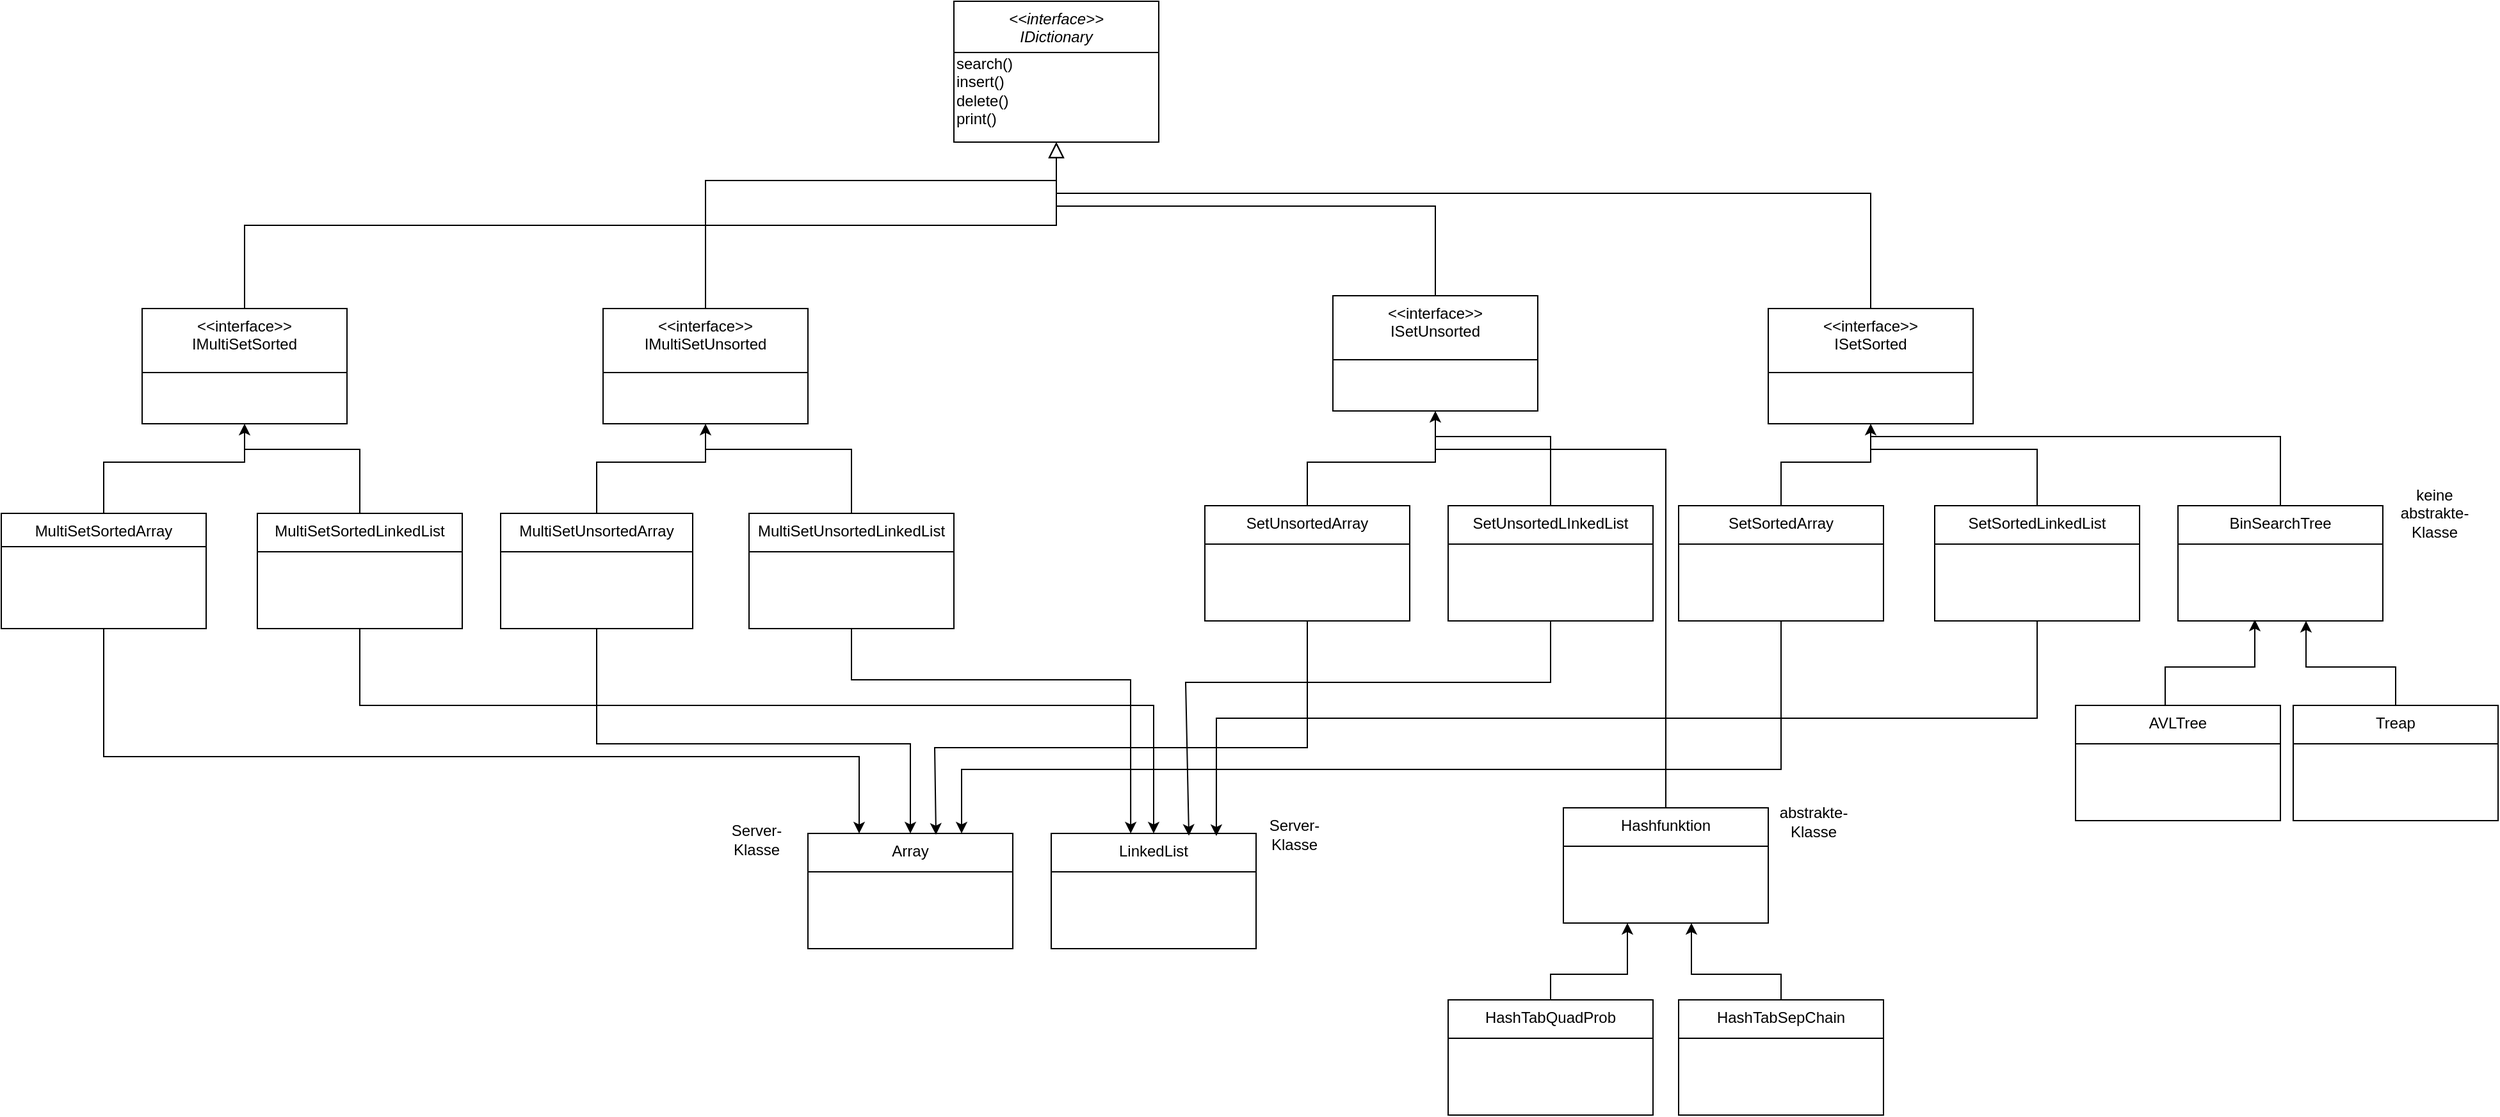 <mxfile version="13.9.9" type="device"><diagram id="C5RBs43oDa-KdzZeNtuy" name="Page-1"><mxGraphModel dx="2842" dy="1007" grid="1" gridSize="10" guides="1" tooltips="1" connect="1" arrows="1" fold="1" page="1" pageScale="1" pageWidth="1169" pageHeight="827" math="0" shadow="0"><root><mxCell id="WIyWlLk6GJQsqaUBKTNV-0"/><mxCell id="WIyWlLk6GJQsqaUBKTNV-1" parent="WIyWlLk6GJQsqaUBKTNV-0"/><mxCell id="zkfFHV4jXpPFQw0GAbJ--0" value="&lt;&lt;interface&gt;&gt;&#10;IDictionary&#10;" style="swimlane;fontStyle=2;align=center;verticalAlign=top;childLayout=stackLayout;horizontal=1;startSize=40;horizontalStack=0;resizeParent=1;resizeLast=0;collapsible=1;marginBottom=0;rounded=0;shadow=0;strokeWidth=1;" parent="WIyWlLk6GJQsqaUBKTNV-1" vertex="1"><mxGeometry x="-76" y="20" width="160" height="110" as="geometry"><mxRectangle x="230" y="140" width="160" height="26" as="alternateBounds"/></mxGeometry></mxCell><mxCell id="KIps3BWWfUS1jV7jQ6qm-1" value="search()&lt;br&gt;insert()&lt;br&gt;delete()&lt;br&gt;&lt;div&gt;&lt;span&gt;print()&lt;/span&gt;&lt;/div&gt;" style="text;html=1;align=left;verticalAlign=middle;resizable=0;points=[];autosize=1;" parent="zkfFHV4jXpPFQw0GAbJ--0" vertex="1"><mxGeometry y="40" width="160" height="60" as="geometry"/></mxCell><mxCell id="zkfFHV4jXpPFQw0GAbJ--6" value="&lt;&lt;interface&gt;&gt;&#10;IMultiSetSorted&#10;" style="swimlane;fontStyle=0;align=center;verticalAlign=top;childLayout=stackLayout;horizontal=1;startSize=50;horizontalStack=0;resizeParent=1;resizeLast=0;collapsible=1;marginBottom=0;rounded=0;shadow=0;strokeWidth=1;" parent="WIyWlLk6GJQsqaUBKTNV-1" vertex="1"><mxGeometry x="-710" y="260" width="160" height="90" as="geometry"><mxRectangle x="130" y="380" width="160" height="26" as="alternateBounds"/></mxGeometry></mxCell><mxCell id="zkfFHV4jXpPFQw0GAbJ--12" value="" style="endArrow=block;endSize=10;endFill=0;shadow=0;strokeWidth=1;rounded=0;edgeStyle=elbowEdgeStyle;elbow=vertical;" parent="WIyWlLk6GJQsqaUBKTNV-1" source="zkfFHV4jXpPFQw0GAbJ--6" target="zkfFHV4jXpPFQw0GAbJ--0" edge="1"><mxGeometry width="160" relative="1" as="geometry"><mxPoint x="-440" y="260" as="sourcePoint"/><mxPoint x="-210" y="113" as="targetPoint"/></mxGeometry></mxCell><mxCell id="zkfFHV4jXpPFQw0GAbJ--16" value="" style="endArrow=block;endSize=10;endFill=0;shadow=0;strokeWidth=1;rounded=0;edgeStyle=elbowEdgeStyle;elbow=vertical;exitX=0.5;exitY=0;exitDx=0;exitDy=0;" parent="WIyWlLk6GJQsqaUBKTNV-1" source="KIps3BWWfUS1jV7jQ6qm-5" target="zkfFHV4jXpPFQw0GAbJ--0" edge="1"><mxGeometry width="160" relative="1" as="geometry"><mxPoint x="480" y="260" as="sourcePoint"/><mxPoint x="-100" y="181" as="targetPoint"/><Array as="points"><mxPoint x="160" y="170"/></Array></mxGeometry></mxCell><mxCell id="KIps3BWWfUS1jV7jQ6qm-3" value="&lt;&lt;interface&gt;&gt;&#10;IMultiSetUnsorted&#10;" style="swimlane;fontStyle=0;align=center;verticalAlign=top;childLayout=stackLayout;horizontal=1;startSize=50;horizontalStack=0;resizeParent=1;resizeLast=0;collapsible=1;marginBottom=0;rounded=0;shadow=0;strokeWidth=1;" parent="WIyWlLk6GJQsqaUBKTNV-1" vertex="1"><mxGeometry x="-350" y="260" width="160" height="90" as="geometry"><mxRectangle x="130" y="380" width="160" height="26" as="alternateBounds"/></mxGeometry></mxCell><mxCell id="KIps3BWWfUS1jV7jQ6qm-4" value="&lt;&lt;interface&gt;&gt;&#10;ISetUnsorted&#10;" style="swimlane;fontStyle=0;align=center;verticalAlign=top;childLayout=stackLayout;horizontal=1;startSize=50;horizontalStack=0;resizeParent=1;resizeLast=0;collapsible=1;marginBottom=0;rounded=0;shadow=0;strokeWidth=1;" parent="WIyWlLk6GJQsqaUBKTNV-1" vertex="1"><mxGeometry x="220" y="250" width="160" height="90" as="geometry"><mxRectangle x="130" y="380" width="160" height="26" as="alternateBounds"/></mxGeometry></mxCell><mxCell id="KIps3BWWfUS1jV7jQ6qm-5" value="&lt;&lt;interface&gt;&gt;&#10;ISetSorted&#10;&#10;" style="swimlane;fontStyle=0;align=center;verticalAlign=top;childLayout=stackLayout;horizontal=1;startSize=50;horizontalStack=0;resizeParent=1;resizeLast=0;collapsible=1;marginBottom=0;rounded=0;shadow=0;strokeWidth=1;" parent="WIyWlLk6GJQsqaUBKTNV-1" vertex="1"><mxGeometry x="560" y="260" width="160" height="90" as="geometry"><mxRectangle x="130" y="380" width="160" height="26" as="alternateBounds"/></mxGeometry></mxCell><mxCell id="KIps3BWWfUS1jV7jQ6qm-35" value="" style="endArrow=none;html=1;exitX=0.5;exitY=0;exitDx=0;exitDy=0;shadow=0;sketch=0;rounded=0;" parent="WIyWlLk6GJQsqaUBKTNV-1" source="KIps3BWWfUS1jV7jQ6qm-4" edge="1"><mxGeometry width="50" height="50" relative="1" as="geometry"><mxPoint x="158" y="260" as="sourcePoint"/><mxPoint x="4" y="180" as="targetPoint"/><Array as="points"><mxPoint x="300" y="180"/></Array></mxGeometry></mxCell><mxCell id="KIps3BWWfUS1jV7jQ6qm-37" value="" style="endArrow=none;html=1;shadow=0;exitX=0.5;exitY=0;exitDx=0;exitDy=0;rounded=0;" parent="WIyWlLk6GJQsqaUBKTNV-1" source="KIps3BWWfUS1jV7jQ6qm-3" edge="1"><mxGeometry width="50" height="50" relative="1" as="geometry"><mxPoint x="-145.92" y="260" as="sourcePoint"/><mxPoint x="4" y="160" as="targetPoint"/><Array as="points"><mxPoint x="-270" y="160"/></Array></mxGeometry></mxCell><mxCell id="KIps3BWWfUS1jV7jQ6qm-38" value="SetSortedArray&#10;" style="swimlane;fontStyle=0;align=center;verticalAlign=top;childLayout=stackLayout;horizontal=1;startSize=30;horizontalStack=0;resizeParent=1;resizeLast=0;collapsible=1;marginBottom=0;rounded=0;shadow=0;strokeWidth=1;" parent="WIyWlLk6GJQsqaUBKTNV-1" vertex="1"><mxGeometry x="490" y="414" width="160" height="90" as="geometry"><mxRectangle x="130" y="380" width="160" height="26" as="alternateBounds"/></mxGeometry></mxCell><mxCell id="KIps3BWWfUS1jV7jQ6qm-40" value="SetUnsortedArray&#10;" style="swimlane;fontStyle=0;align=center;verticalAlign=top;childLayout=stackLayout;horizontal=1;startSize=30;horizontalStack=0;resizeParent=1;resizeLast=0;collapsible=1;marginBottom=0;rounded=0;shadow=0;strokeWidth=1;" parent="WIyWlLk6GJQsqaUBKTNV-1" vertex="1"><mxGeometry x="120" y="414" width="160" height="90" as="geometry"><mxRectangle x="130" y="380" width="160" height="26" as="alternateBounds"/></mxGeometry></mxCell><mxCell id="KIps3BWWfUS1jV7jQ6qm-41" value="MultiSetSortedArray&#10;" style="swimlane;fontStyle=0;align=center;verticalAlign=top;childLayout=stackLayout;horizontal=1;startSize=26;horizontalStack=0;resizeParent=1;resizeLast=0;collapsible=1;marginBottom=0;rounded=0;shadow=0;strokeWidth=1;" parent="WIyWlLk6GJQsqaUBKTNV-1" vertex="1"><mxGeometry x="-820" y="420" width="160" height="90" as="geometry"><mxRectangle x="130" y="380" width="160" height="26" as="alternateBounds"/></mxGeometry></mxCell><mxCell id="KIps3BWWfUS1jV7jQ6qm-43" value="MultiSetUnsortedArray&#10;" style="swimlane;fontStyle=0;align=center;verticalAlign=top;childLayout=stackLayout;horizontal=1;startSize=30;horizontalStack=0;resizeParent=1;resizeLast=0;collapsible=1;marginBottom=0;rounded=0;shadow=0;strokeWidth=1;" parent="WIyWlLk6GJQsqaUBKTNV-1" vertex="1"><mxGeometry x="-430" y="420" width="150" height="90" as="geometry"><mxRectangle x="130" y="380" width="160" height="26" as="alternateBounds"/></mxGeometry></mxCell><mxCell id="KIps3BWWfUS1jV7jQ6qm-45" value="MultiSetUnsortedLinkedList&#10;" style="swimlane;fontStyle=0;align=center;verticalAlign=top;childLayout=stackLayout;horizontal=1;startSize=30;horizontalStack=0;resizeParent=1;resizeLast=0;collapsible=1;marginBottom=0;rounded=0;shadow=0;strokeWidth=1;" parent="WIyWlLk6GJQsqaUBKTNV-1" vertex="1"><mxGeometry x="-236" y="420" width="160" height="90" as="geometry"><mxRectangle x="130" y="380" width="160" height="26" as="alternateBounds"/></mxGeometry></mxCell><mxCell id="KIps3BWWfUS1jV7jQ6qm-46" value="MultiSetSortedLinkedList&#10;" style="swimlane;fontStyle=0;align=center;verticalAlign=top;childLayout=stackLayout;horizontal=1;startSize=30;horizontalStack=0;resizeParent=1;resizeLast=0;collapsible=1;marginBottom=0;rounded=0;shadow=0;strokeWidth=1;" parent="WIyWlLk6GJQsqaUBKTNV-1" vertex="1"><mxGeometry x="-620" y="420" width="160" height="90" as="geometry"><mxRectangle x="130" y="380" width="160" height="26" as="alternateBounds"/></mxGeometry></mxCell><mxCell id="KIps3BWWfUS1jV7jQ6qm-47" value="SetSortedLinkedList&#10;" style="swimlane;fontStyle=0;align=center;verticalAlign=top;childLayout=stackLayout;horizontal=1;startSize=30;horizontalStack=0;resizeParent=1;resizeLast=0;collapsible=1;marginBottom=0;rounded=0;shadow=0;strokeWidth=1;" parent="WIyWlLk6GJQsqaUBKTNV-1" vertex="1"><mxGeometry x="690" y="414" width="160" height="90" as="geometry"><mxRectangle x="130" y="380" width="160" height="26" as="alternateBounds"/></mxGeometry></mxCell><mxCell id="KIps3BWWfUS1jV7jQ6qm-50" value="SetUnsortedLInkedList&#10;" style="swimlane;fontStyle=0;align=center;verticalAlign=top;childLayout=stackLayout;horizontal=1;startSize=30;horizontalStack=0;resizeParent=1;resizeLast=0;collapsible=1;marginBottom=0;rounded=0;shadow=0;strokeWidth=1;" parent="WIyWlLk6GJQsqaUBKTNV-1" vertex="1"><mxGeometry x="310" y="414" width="160" height="90" as="geometry"><mxRectangle x="130" y="380" width="160" height="26" as="alternateBounds"/></mxGeometry></mxCell><mxCell id="KIps3BWWfUS1jV7jQ6qm-52" value="" style="endArrow=classic;html=1;shadow=0;exitX=0.5;exitY=0;exitDx=0;exitDy=0;entryX=0.5;entryY=1;entryDx=0;entryDy=0;rounded=0;" parent="WIyWlLk6GJQsqaUBKTNV-1" source="KIps3BWWfUS1jV7jQ6qm-41" target="zkfFHV4jXpPFQw0GAbJ--6" edge="1"><mxGeometry width="50" height="50" relative="1" as="geometry"><mxPoint x="-320" y="470" as="sourcePoint"/><mxPoint x="-270" y="420" as="targetPoint"/><Array as="points"><mxPoint x="-740" y="380"/><mxPoint x="-630" y="380"/></Array></mxGeometry></mxCell><mxCell id="KIps3BWWfUS1jV7jQ6qm-53" value="" style="endArrow=none;html=1;shadow=0;exitX=0.5;exitY=0;exitDx=0;exitDy=0;rounded=0;" parent="WIyWlLk6GJQsqaUBKTNV-1" source="KIps3BWWfUS1jV7jQ6qm-46" edge="1"><mxGeometry width="50" height="50" relative="1" as="geometry"><mxPoint x="-320" y="470" as="sourcePoint"/><mxPoint x="-630" y="370" as="targetPoint"/><Array as="points"><mxPoint x="-540" y="370"/></Array></mxGeometry></mxCell><mxCell id="KIps3BWWfUS1jV7jQ6qm-54" value="" style="endArrow=classic;html=1;shadow=0;exitX=0.5;exitY=0;exitDx=0;exitDy=0;entryX=0.5;entryY=1;entryDx=0;entryDy=0;rounded=0;" parent="WIyWlLk6GJQsqaUBKTNV-1" source="KIps3BWWfUS1jV7jQ6qm-43" target="KIps3BWWfUS1jV7jQ6qm-3" edge="1"><mxGeometry width="50" height="50" relative="1" as="geometry"><mxPoint x="-320" y="470" as="sourcePoint"/><mxPoint x="-270" y="420" as="targetPoint"/><Array as="points"><mxPoint x="-355" y="380"/><mxPoint x="-270" y="380"/></Array></mxGeometry></mxCell><mxCell id="KIps3BWWfUS1jV7jQ6qm-55" value="" style="endArrow=none;html=1;shadow=0;entryX=0.5;entryY=0;entryDx=0;entryDy=0;rounded=0;" parent="WIyWlLk6GJQsqaUBKTNV-1" target="KIps3BWWfUS1jV7jQ6qm-45" edge="1"><mxGeometry width="50" height="50" relative="1" as="geometry"><mxPoint x="-270" y="370" as="sourcePoint"/><mxPoint x="-270" y="420" as="targetPoint"/><Array as="points"><mxPoint x="-156" y="370"/></Array></mxGeometry></mxCell><mxCell id="KIps3BWWfUS1jV7jQ6qm-56" value="" style="endArrow=classic;html=1;shadow=0;exitX=0.5;exitY=0;exitDx=0;exitDy=0;entryX=0.5;entryY=1;entryDx=0;entryDy=0;rounded=0;" parent="WIyWlLk6GJQsqaUBKTNV-1" source="KIps3BWWfUS1jV7jQ6qm-40" target="KIps3BWWfUS1jV7jQ6qm-4" edge="1"><mxGeometry width="50" height="50" relative="1" as="geometry"><mxPoint x="330" y="470" as="sourcePoint"/><mxPoint x="380" y="420" as="targetPoint"/><Array as="points"><mxPoint x="200" y="380"/><mxPoint x="300" y="380"/></Array></mxGeometry></mxCell><mxCell id="KIps3BWWfUS1jV7jQ6qm-58" value="" style="endArrow=none;html=1;shadow=0;entryX=0.5;entryY=0;entryDx=0;entryDy=0;rounded=0;" parent="WIyWlLk6GJQsqaUBKTNV-1" target="KIps3BWWfUS1jV7jQ6qm-50" edge="1"><mxGeometry width="50" height="50" relative="1" as="geometry"><mxPoint x="300" y="360" as="sourcePoint"/><mxPoint x="380" y="420" as="targetPoint"/><Array as="points"><mxPoint x="390" y="360"/></Array></mxGeometry></mxCell><mxCell id="KIps3BWWfUS1jV7jQ6qm-59" value="" style="endArrow=classic;html=1;shadow=0;exitX=0.5;exitY=0;exitDx=0;exitDy=0;entryX=0.5;entryY=1;entryDx=0;entryDy=0;rounded=0;" parent="WIyWlLk6GJQsqaUBKTNV-1" source="KIps3BWWfUS1jV7jQ6qm-38" target="KIps3BWWfUS1jV7jQ6qm-5" edge="1"><mxGeometry width="50" height="50" relative="1" as="geometry"><mxPoint x="330" y="470" as="sourcePoint"/><mxPoint x="380" y="420" as="targetPoint"/><Array as="points"><mxPoint x="570" y="380"/><mxPoint x="640" y="380"/></Array></mxGeometry></mxCell><mxCell id="KIps3BWWfUS1jV7jQ6qm-60" value="" style="endArrow=none;html=1;shadow=0;exitX=0.5;exitY=0;exitDx=0;exitDy=0;rounded=0;" parent="WIyWlLk6GJQsqaUBKTNV-1" source="KIps3BWWfUS1jV7jQ6qm-47" edge="1"><mxGeometry width="50" height="50" relative="1" as="geometry"><mxPoint x="330" y="470" as="sourcePoint"/><mxPoint x="640" y="370" as="targetPoint"/><Array as="points"><mxPoint x="770" y="370"/></Array></mxGeometry></mxCell><mxCell id="KIps3BWWfUS1jV7jQ6qm-61" value="BinSearchTree&#10;" style="swimlane;fontStyle=0;align=center;verticalAlign=top;childLayout=stackLayout;horizontal=1;startSize=30;horizontalStack=0;resizeParent=1;resizeLast=0;collapsible=1;marginBottom=0;rounded=0;shadow=0;strokeWidth=1;" parent="WIyWlLk6GJQsqaUBKTNV-1" vertex="1"><mxGeometry x="880" y="414" width="160" height="90" as="geometry"><mxRectangle x="130" y="380" width="160" height="26" as="alternateBounds"/></mxGeometry></mxCell><mxCell id="KIps3BWWfUS1jV7jQ6qm-63" value="" style="endArrow=none;html=1;shadow=0;exitX=0.5;exitY=0;exitDx=0;exitDy=0;rounded=0;" parent="WIyWlLk6GJQsqaUBKTNV-1" source="KIps3BWWfUS1jV7jQ6qm-61" edge="1"><mxGeometry width="50" height="50" relative="1" as="geometry"><mxPoint x="240" y="320" as="sourcePoint"/><mxPoint x="640" y="360" as="targetPoint"/><Array as="points"><mxPoint x="960" y="360"/></Array></mxGeometry></mxCell><mxCell id="KIps3BWWfUS1jV7jQ6qm-64" value="AVLTree&#10;" style="swimlane;fontStyle=0;align=center;verticalAlign=top;childLayout=stackLayout;horizontal=1;startSize=30;horizontalStack=0;resizeParent=1;resizeLast=0;collapsible=1;marginBottom=0;rounded=0;shadow=0;strokeWidth=1;" parent="WIyWlLk6GJQsqaUBKTNV-1" vertex="1"><mxGeometry x="800" y="570" width="160" height="90" as="geometry"><mxRectangle x="130" y="380" width="160" height="26" as="alternateBounds"/></mxGeometry></mxCell><mxCell id="KIps3BWWfUS1jV7jQ6qm-65" value="Treap&#10;" style="swimlane;fontStyle=0;align=center;verticalAlign=top;childLayout=stackLayout;horizontal=1;startSize=30;horizontalStack=0;resizeParent=1;resizeLast=0;collapsible=1;marginBottom=0;rounded=0;shadow=0;strokeWidth=1;" parent="WIyWlLk6GJQsqaUBKTNV-1" vertex="1"><mxGeometry x="970" y="570" width="160" height="90" as="geometry"><mxRectangle x="130" y="380" width="160" height="26" as="alternateBounds"/></mxGeometry></mxCell><mxCell id="KIps3BWWfUS1jV7jQ6qm-66" value="HashTabSepChain&#10;" style="swimlane;fontStyle=0;align=center;verticalAlign=top;childLayout=stackLayout;horizontal=1;startSize=30;horizontalStack=0;resizeParent=1;resizeLast=0;collapsible=1;marginBottom=0;rounded=0;shadow=0;strokeWidth=1;" parent="WIyWlLk6GJQsqaUBKTNV-1" vertex="1"><mxGeometry x="490" y="800" width="160" height="90" as="geometry"><mxRectangle x="130" y="380" width="160" height="26" as="alternateBounds"/></mxGeometry></mxCell><mxCell id="KIps3BWWfUS1jV7jQ6qm-67" value="HashTabQuadProb&#10;" style="swimlane;fontStyle=0;align=center;verticalAlign=top;childLayout=stackLayout;horizontal=1;startSize=30;horizontalStack=0;resizeParent=1;resizeLast=0;collapsible=1;marginBottom=0;rounded=0;shadow=0;strokeWidth=1;" parent="WIyWlLk6GJQsqaUBKTNV-1" vertex="1"><mxGeometry x="310" y="800" width="160" height="90" as="geometry"><mxRectangle x="130" y="380" width="160" height="26" as="alternateBounds"/></mxGeometry></mxCell><mxCell id="KIps3BWWfUS1jV7jQ6qm-71" value="" style="endArrow=classic;html=1;shadow=0;rounded=0;" parent="WIyWlLk6GJQsqaUBKTNV-1" edge="1"><mxGeometry width="50" height="50" relative="1" as="geometry"><mxPoint x="870" y="570" as="sourcePoint"/><mxPoint x="940" y="503" as="targetPoint"/><Array as="points"><mxPoint x="870" y="540"/><mxPoint x="940" y="540"/></Array></mxGeometry></mxCell><mxCell id="KIps3BWWfUS1jV7jQ6qm-73" value="" style="endArrow=classic;html=1;shadow=0;exitX=0.5;exitY=0;exitDx=0;exitDy=0;rounded=0;" parent="WIyWlLk6GJQsqaUBKTNV-1" source="KIps3BWWfUS1jV7jQ6qm-65" edge="1"><mxGeometry width="50" height="50" relative="1" as="geometry"><mxPoint x="670" y="320" as="sourcePoint"/><mxPoint x="980" y="504" as="targetPoint"/><Array as="points"><mxPoint x="1050" y="540"/><mxPoint x="980" y="540"/></Array></mxGeometry></mxCell><mxCell id="KIps3BWWfUS1jV7jQ6qm-78" value="LinkedList&#10;" style="swimlane;fontStyle=0;align=center;verticalAlign=top;childLayout=stackLayout;horizontal=1;startSize=30;horizontalStack=0;resizeParent=1;resizeLast=0;collapsible=1;marginBottom=0;rounded=0;shadow=0;strokeWidth=1;" parent="WIyWlLk6GJQsqaUBKTNV-1" vertex="1"><mxGeometry y="670" width="160" height="90" as="geometry"><mxRectangle x="130" y="380" width="160" height="26" as="alternateBounds"/></mxGeometry></mxCell><mxCell id="KIps3BWWfUS1jV7jQ6qm-81" value="" style="endArrow=classic;html=1;shadow=0;exitX=0.5;exitY=1;exitDx=0;exitDy=0;entryX=0.5;entryY=0;entryDx=0;entryDy=0;rounded=0;" parent="WIyWlLk6GJQsqaUBKTNV-1" source="KIps3BWWfUS1jV7jQ6qm-46" target="KIps3BWWfUS1jV7jQ6qm-78" edge="1"><mxGeometry width="50" height="50" relative="1" as="geometry"><mxPoint x="-100" y="490" as="sourcePoint"/><mxPoint x="-50" y="440" as="targetPoint"/><Array as="points"><mxPoint x="-540" y="570"/><mxPoint x="80" y="570"/></Array></mxGeometry></mxCell><mxCell id="KIps3BWWfUS1jV7jQ6qm-82" value="" style="endArrow=classic;html=1;shadow=0;exitX=0.5;exitY=1;exitDx=0;exitDy=0;entryX=0.388;entryY=0;entryDx=0;entryDy=0;entryPerimeter=0;rounded=0;" parent="WIyWlLk6GJQsqaUBKTNV-1" source="KIps3BWWfUS1jV7jQ6qm-45" target="KIps3BWWfUS1jV7jQ6qm-78" edge="1"><mxGeometry width="50" height="50" relative="1" as="geometry"><mxPoint x="-100" y="490" as="sourcePoint"/><mxPoint x="-50" y="440" as="targetPoint"/><Array as="points"><mxPoint x="-156" y="550"/><mxPoint x="62" y="550"/></Array></mxGeometry></mxCell><mxCell id="KIps3BWWfUS1jV7jQ6qm-83" value="" style="endArrow=classic;html=1;shadow=0;entryX=0.672;entryY=0.02;entryDx=0;entryDy=0;entryPerimeter=0;rounded=0;exitX=0.5;exitY=1;exitDx=0;exitDy=0;" parent="WIyWlLk6GJQsqaUBKTNV-1" source="KIps3BWWfUS1jV7jQ6qm-50" target="KIps3BWWfUS1jV7jQ6qm-78" edge="1"><mxGeometry width="50" height="50" relative="1" as="geometry"><mxPoint x="440" y="520" as="sourcePoint"/><mxPoint x="104.96" y="650.02" as="targetPoint"/><Array as="points"><mxPoint x="390" y="552"/><mxPoint x="105" y="552"/></Array></mxGeometry></mxCell><mxCell id="KIps3BWWfUS1jV7jQ6qm-84" value="" style="endArrow=classic;html=1;shadow=0;exitX=0.5;exitY=1;exitDx=0;exitDy=0;rounded=0;entryX=0.806;entryY=0.022;entryDx=0;entryDy=0;entryPerimeter=0;" parent="WIyWlLk6GJQsqaUBKTNV-1" source="KIps3BWWfUS1jV7jQ6qm-47" target="KIps3BWWfUS1jV7jQ6qm-78" edge="1"><mxGeometry width="50" height="50" relative="1" as="geometry"><mxPoint x="460" y="490" as="sourcePoint"/><mxPoint x="240" y="640" as="targetPoint"/><Array as="points"><mxPoint x="770" y="580"/><mxPoint x="129" y="580"/></Array></mxGeometry></mxCell><mxCell id="KIps3BWWfUS1jV7jQ6qm-89" value="Array" style="swimlane;fontStyle=0;align=center;verticalAlign=top;childLayout=stackLayout;horizontal=1;startSize=30;horizontalStack=0;resizeParent=1;resizeLast=0;collapsible=1;marginBottom=0;rounded=0;shadow=0;strokeWidth=1;" parent="WIyWlLk6GJQsqaUBKTNV-1" vertex="1"><mxGeometry x="-190" y="670" width="160" height="90" as="geometry"><mxRectangle x="130" y="380" width="160" height="26" as="alternateBounds"/></mxGeometry></mxCell><mxCell id="KIps3BWWfUS1jV7jQ6qm-90" value="" style="endArrow=classic;html=1;shadow=0;exitX=0.5;exitY=1;exitDx=0;exitDy=0;entryX=0.25;entryY=0;entryDx=0;entryDy=0;rounded=0;" parent="WIyWlLk6GJQsqaUBKTNV-1" source="KIps3BWWfUS1jV7jQ6qm-41" target="KIps3BWWfUS1jV7jQ6qm-89" edge="1"><mxGeometry width="50" height="50" relative="1" as="geometry"><mxPoint x="-320" y="490" as="sourcePoint"/><mxPoint x="-270" y="440" as="targetPoint"/><Array as="points"><mxPoint x="-740" y="610"/><mxPoint x="-150" y="610"/></Array></mxGeometry></mxCell><mxCell id="KIps3BWWfUS1jV7jQ6qm-91" value="" style="endArrow=classic;html=1;shadow=0;exitX=0.5;exitY=1;exitDx=0;exitDy=0;entryX=0.5;entryY=0;entryDx=0;entryDy=0;rounded=0;" parent="WIyWlLk6GJQsqaUBKTNV-1" source="KIps3BWWfUS1jV7jQ6qm-43" target="KIps3BWWfUS1jV7jQ6qm-89" edge="1"><mxGeometry width="50" height="50" relative="1" as="geometry"><mxPoint x="-320" y="490" as="sourcePoint"/><mxPoint x="-270" y="440" as="targetPoint"/><Array as="points"><mxPoint x="-355" y="600"/><mxPoint x="-110" y="600"/></Array></mxGeometry></mxCell><mxCell id="KIps3BWWfUS1jV7jQ6qm-92" value="" style="endArrow=classic;html=1;shadow=0;rounded=0;exitX=0.5;exitY=1;exitDx=0;exitDy=0;entryX=0.625;entryY=0.011;entryDx=0;entryDy=0;entryPerimeter=0;" parent="WIyWlLk6GJQsqaUBKTNV-1" source="KIps3BWWfUS1jV7jQ6qm-40" target="KIps3BWWfUS1jV7jQ6qm-89" edge="1"><mxGeometry width="50" height="50" relative="1" as="geometry"><mxPoint x="230" y="520" as="sourcePoint"/><mxPoint x="-120" y="570" as="targetPoint"/><Array as="points"><mxPoint x="200" y="603"/><mxPoint x="-91" y="603"/></Array></mxGeometry></mxCell><mxCell id="KIps3BWWfUS1jV7jQ6qm-93" value="" style="endArrow=classic;html=1;shadow=0;exitX=0.5;exitY=1;exitDx=0;exitDy=0;entryX=0.75;entryY=0;entryDx=0;entryDy=0;rounded=0;" parent="WIyWlLk6GJQsqaUBKTNV-1" source="KIps3BWWfUS1jV7jQ6qm-38" target="KIps3BWWfUS1jV7jQ6qm-89" edge="1"><mxGeometry width="50" height="50" relative="1" as="geometry"><mxPoint x="370" y="490" as="sourcePoint"/><mxPoint x="420" y="440" as="targetPoint"/><Array as="points"><mxPoint x="570" y="620"/><mxPoint x="-70" y="620"/></Array></mxGeometry></mxCell><mxCell id="hkPIF67FYslD9s_yzBV6-3" value="Hashfunktion" style="swimlane;fontStyle=0;align=center;verticalAlign=top;childLayout=stackLayout;horizontal=1;startSize=30;horizontalStack=0;resizeParent=1;resizeLast=0;collapsible=1;marginBottom=0;rounded=0;shadow=0;strokeWidth=1;" vertex="1" parent="WIyWlLk6GJQsqaUBKTNV-1"><mxGeometry x="400" y="650" width="160" height="90" as="geometry"><mxRectangle x="130" y="380" width="160" height="26" as="alternateBounds"/></mxGeometry></mxCell><mxCell id="hkPIF67FYslD9s_yzBV6-4" value="" style="endArrow=classic;html=1;exitX=0.5;exitY=0;exitDx=0;exitDy=0;rounded=0;" edge="1" parent="WIyWlLk6GJQsqaUBKTNV-1" source="KIps3BWWfUS1jV7jQ6qm-67"><mxGeometry width="50" height="50" relative="1" as="geometry"><mxPoint x="250" y="580" as="sourcePoint"/><mxPoint x="450" y="740" as="targetPoint"/><Array as="points"><mxPoint x="390" y="780"/><mxPoint x="450" y="780"/></Array></mxGeometry></mxCell><mxCell id="hkPIF67FYslD9s_yzBV6-5" value="" style="endArrow=classic;html=1;exitX=0.5;exitY=0;exitDx=0;exitDy=0;rounded=0;" edge="1" parent="WIyWlLk6GJQsqaUBKTNV-1" source="KIps3BWWfUS1jV7jQ6qm-66"><mxGeometry width="50" height="50" relative="1" as="geometry"><mxPoint x="80" y="610" as="sourcePoint"/><mxPoint x="500" y="740" as="targetPoint"/><Array as="points"><mxPoint x="570" y="780"/><mxPoint x="500" y="780"/></Array></mxGeometry></mxCell><mxCell id="hkPIF67FYslD9s_yzBV6-6" value="" style="endArrow=none;html=1;exitX=0.5;exitY=0;exitDx=0;exitDy=0;rounded=0;" edge="1" parent="WIyWlLk6GJQsqaUBKTNV-1" source="hkPIF67FYslD9s_yzBV6-3"><mxGeometry width="50" height="50" relative="1" as="geometry"><mxPoint x="80" y="610" as="sourcePoint"/><mxPoint x="300" y="370" as="targetPoint"/><Array as="points"><mxPoint x="480" y="370"/></Array></mxGeometry></mxCell><mxCell id="hkPIF67FYslD9s_yzBV6-7" value="Server-Klasse&lt;br&gt;" style="text;html=1;strokeColor=none;fillColor=none;align=center;verticalAlign=middle;whiteSpace=wrap;rounded=0;" vertex="1" parent="WIyWlLk6GJQsqaUBKTNV-1"><mxGeometry x="-250" y="670" width="40" height="10" as="geometry"/></mxCell><mxCell id="hkPIF67FYslD9s_yzBV6-11" value="Server-Klasse&lt;br&gt;" style="text;html=1;strokeColor=none;fillColor=none;align=center;verticalAlign=middle;whiteSpace=wrap;rounded=0;" vertex="1" parent="WIyWlLk6GJQsqaUBKTNV-1"><mxGeometry x="170" y="666" width="40" height="10" as="geometry"/></mxCell><mxCell id="hkPIF67FYslD9s_yzBV6-15" value="keine &lt;br&gt;abstrakte-&lt;br&gt;Klasse" style="text;html=1;align=center;verticalAlign=middle;resizable=0;points=[];autosize=1;" vertex="1" parent="WIyWlLk6GJQsqaUBKTNV-1"><mxGeometry x="1045" y="395" width="70" height="50" as="geometry"/></mxCell><mxCell id="hkPIF67FYslD9s_yzBV6-17" value="abstrakte-&lt;br&gt;Klasse&lt;br&gt;" style="text;html=1;align=center;verticalAlign=middle;resizable=0;points=[];autosize=1;" vertex="1" parent="WIyWlLk6GJQsqaUBKTNV-1"><mxGeometry x="560" y="646" width="70" height="30" as="geometry"/></mxCell></root></mxGraphModel></diagram></mxfile>
